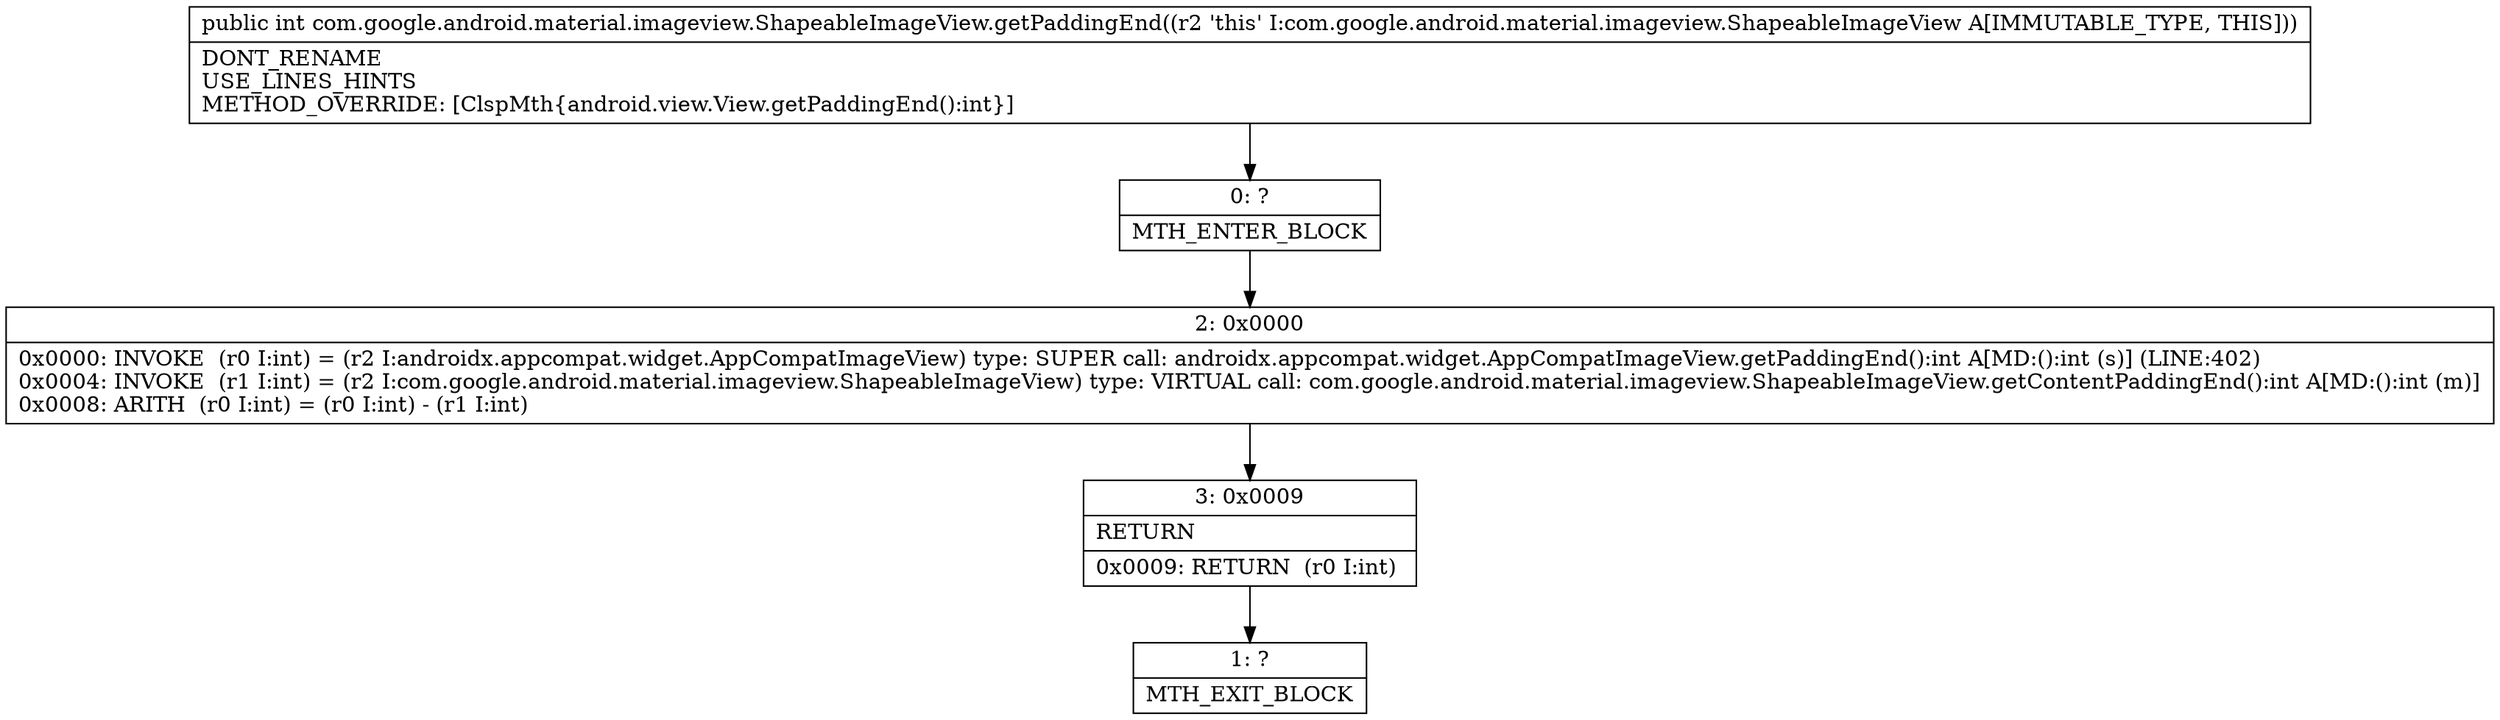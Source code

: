 digraph "CFG forcom.google.android.material.imageview.ShapeableImageView.getPaddingEnd()I" {
Node_0 [shape=record,label="{0\:\ ?|MTH_ENTER_BLOCK\l}"];
Node_2 [shape=record,label="{2\:\ 0x0000|0x0000: INVOKE  (r0 I:int) = (r2 I:androidx.appcompat.widget.AppCompatImageView) type: SUPER call: androidx.appcompat.widget.AppCompatImageView.getPaddingEnd():int A[MD:():int (s)] (LINE:402)\l0x0004: INVOKE  (r1 I:int) = (r2 I:com.google.android.material.imageview.ShapeableImageView) type: VIRTUAL call: com.google.android.material.imageview.ShapeableImageView.getContentPaddingEnd():int A[MD:():int (m)]\l0x0008: ARITH  (r0 I:int) = (r0 I:int) \- (r1 I:int) \l}"];
Node_3 [shape=record,label="{3\:\ 0x0009|RETURN\l|0x0009: RETURN  (r0 I:int) \l}"];
Node_1 [shape=record,label="{1\:\ ?|MTH_EXIT_BLOCK\l}"];
MethodNode[shape=record,label="{public int com.google.android.material.imageview.ShapeableImageView.getPaddingEnd((r2 'this' I:com.google.android.material.imageview.ShapeableImageView A[IMMUTABLE_TYPE, THIS]))  | DONT_RENAME\lUSE_LINES_HINTS\lMETHOD_OVERRIDE: [ClspMth\{android.view.View.getPaddingEnd():int\}]\l}"];
MethodNode -> Node_0;Node_0 -> Node_2;
Node_2 -> Node_3;
Node_3 -> Node_1;
}

